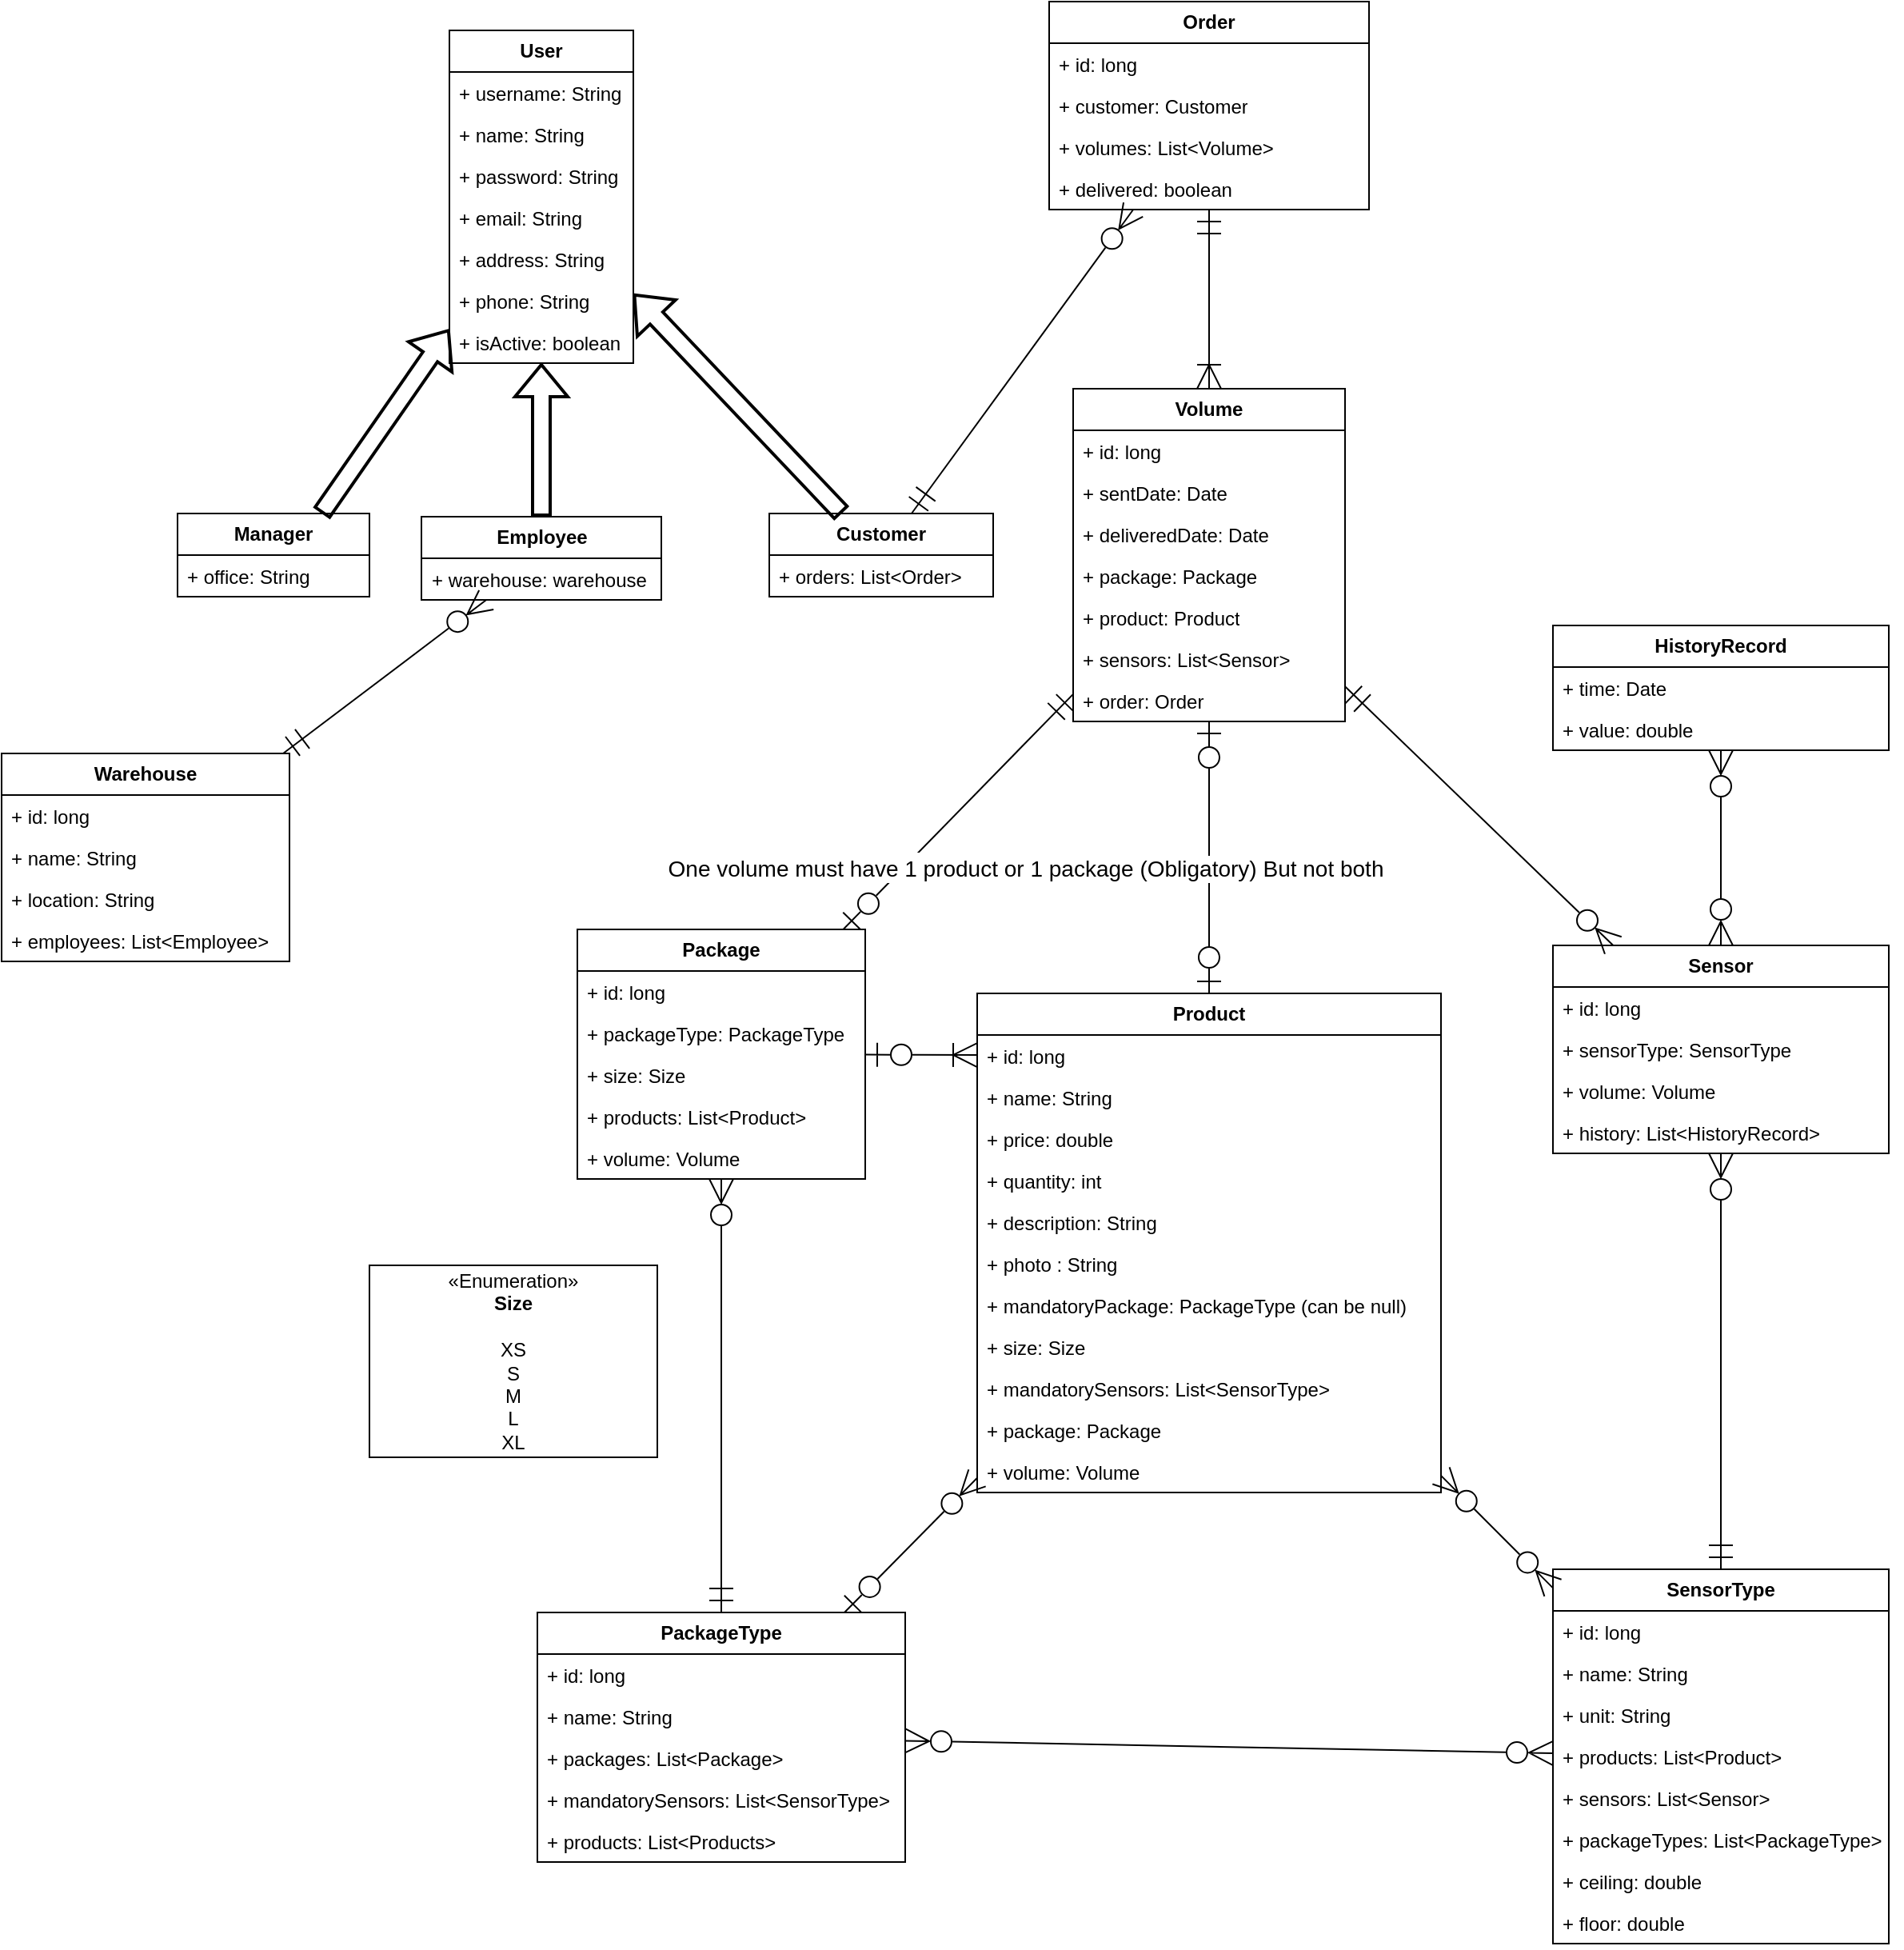 <mxfile version="24.8.4">
  <diagram name="Page-1" id="cMN_Df8OAqZpYgNWafIF">
    <mxGraphModel dx="4216" dy="747" grid="1" gridSize="10" guides="1" tooltips="1" connect="1" arrows="1" fold="1" page="1" pageScale="1" pageWidth="850" pageHeight="1100" math="0" shadow="0">
      <root>
        <mxCell id="0" />
        <mxCell id="1" parent="0" />
        <mxCell id="_f2899_Ufuou7Of5-Ve6-8" value="&lt;b&gt;Order&lt;/b&gt;" style="swimlane;fontStyle=0;childLayout=stackLayout;horizontal=1;startSize=26;fillColor=none;horizontalStack=0;resizeParent=1;resizeParentMax=0;resizeLast=0;collapsible=1;marginBottom=0;whiteSpace=wrap;html=1;" parent="1" vertex="1">
          <mxGeometry x="-1635" y="410" width="200" height="130" as="geometry" />
        </mxCell>
        <mxCell id="_f2899_Ufuou7Of5-Ve6-9" value="+ id: long" style="text;strokeColor=none;fillColor=none;align=left;verticalAlign=top;spacingLeft=4;spacingRight=4;overflow=hidden;rotatable=0;points=[[0,0.5],[1,0.5]];portConstraint=eastwest;whiteSpace=wrap;html=1;" parent="_f2899_Ufuou7Of5-Ve6-8" vertex="1">
          <mxGeometry y="26" width="200" height="26" as="geometry" />
        </mxCell>
        <mxCell id="_f2899_Ufuou7Of5-Ve6-10" value="+ customer: Customer" style="text;strokeColor=none;fillColor=none;align=left;verticalAlign=top;spacingLeft=4;spacingRight=4;overflow=hidden;rotatable=0;points=[[0,0.5],[1,0.5]];portConstraint=eastwest;whiteSpace=wrap;html=1;" parent="_f2899_Ufuou7Of5-Ve6-8" vertex="1">
          <mxGeometry y="52" width="200" height="26" as="geometry" />
        </mxCell>
        <mxCell id="_f2899_Ufuou7Of5-Ve6-11" value="+ volumes: List&amp;lt;Volume&amp;gt;" style="text;strokeColor=none;fillColor=none;align=left;verticalAlign=top;spacingLeft=4;spacingRight=4;overflow=hidden;rotatable=0;points=[[0,0.5],[1,0.5]];portConstraint=eastwest;whiteSpace=wrap;html=1;" parent="_f2899_Ufuou7Of5-Ve6-8" vertex="1">
          <mxGeometry y="78" width="200" height="26" as="geometry" />
        </mxCell>
        <mxCell id="xy5UAcS1E89pnCzV9Wrp-1" value="+ delivered: boolean&lt;div&gt;&lt;br&gt;&lt;/div&gt;" style="text;strokeColor=none;fillColor=none;align=left;verticalAlign=top;spacingLeft=4;spacingRight=4;overflow=hidden;rotatable=0;points=[[0,0.5],[1,0.5]];portConstraint=eastwest;whiteSpace=wrap;html=1;" vertex="1" parent="_f2899_Ufuou7Of5-Ve6-8">
          <mxGeometry y="104" width="200" height="26" as="geometry" />
        </mxCell>
        <mxCell id="_f2899_Ufuou7Of5-Ve6-14" value="&lt;b&gt;Customer&lt;/b&gt;" style="swimlane;fontStyle=0;childLayout=stackLayout;horizontal=1;startSize=26;fillColor=none;horizontalStack=0;resizeParent=1;resizeParentMax=0;resizeLast=0;collapsible=1;marginBottom=0;whiteSpace=wrap;html=1;" parent="1" vertex="1">
          <mxGeometry x="-1810" y="730" width="140" height="52" as="geometry" />
        </mxCell>
        <mxCell id="_f2899_Ufuou7Of5-Ve6-15" value="+ orders: List&amp;lt;Order&amp;gt;" style="text;strokeColor=none;fillColor=none;align=left;verticalAlign=top;spacingLeft=4;spacingRight=4;overflow=hidden;rotatable=0;points=[[0,0.5],[1,0.5]];portConstraint=eastwest;whiteSpace=wrap;html=1;" parent="_f2899_Ufuou7Of5-Ve6-14" vertex="1">
          <mxGeometry y="26" width="140" height="26" as="geometry" />
        </mxCell>
        <mxCell id="_f2899_Ufuou7Of5-Ve6-20" value="" style="endArrow=ERzeroToMany;html=1;rounded=0;fontSize=12;startSize=13;endSize=13;endFill=0;startArrow=ERmandOne;startFill=0;targetPerimeterSpacing=0;strokeWidth=1;jumpSize=7;jumpStyle=none;" parent="1" source="_f2899_Ufuou7Of5-Ve6-14" target="_f2899_Ufuou7Of5-Ve6-8" edge="1">
          <mxGeometry relative="1" as="geometry">
            <mxPoint x="-1760" y="776" as="sourcePoint" />
            <mxPoint x="-1600" y="776" as="targetPoint" />
          </mxGeometry>
        </mxCell>
        <mxCell id="_f2899_Ufuou7Of5-Ve6-21" value="&lt;b&gt;Volume&lt;/b&gt;" style="swimlane;fontStyle=0;childLayout=stackLayout;horizontal=1;startSize=26;fillColor=none;horizontalStack=0;resizeParent=1;resizeParentMax=0;resizeLast=0;collapsible=1;marginBottom=0;whiteSpace=wrap;html=1;" parent="1" vertex="1">
          <mxGeometry x="-1620" y="652" width="170" height="208" as="geometry" />
        </mxCell>
        <mxCell id="_f2899_Ufuou7Of5-Ve6-22" value="+ id: long" style="text;strokeColor=none;fillColor=none;align=left;verticalAlign=top;spacingLeft=4;spacingRight=4;overflow=hidden;rotatable=0;points=[[0,0.5],[1,0.5]];portConstraint=eastwest;whiteSpace=wrap;html=1;" parent="_f2899_Ufuou7Of5-Ve6-21" vertex="1">
          <mxGeometry y="26" width="170" height="26" as="geometry" />
        </mxCell>
        <mxCell id="K8J9Dw67rBefeWDIj-ES-1" value="+ sentDate: Date" style="text;strokeColor=none;fillColor=none;align=left;verticalAlign=top;spacingLeft=4;spacingRight=4;overflow=hidden;rotatable=0;points=[[0,0.5],[1,0.5]];portConstraint=eastwest;whiteSpace=wrap;html=1;" parent="_f2899_Ufuou7Of5-Ve6-21" vertex="1">
          <mxGeometry y="52" width="170" height="26" as="geometry" />
        </mxCell>
        <mxCell id="K8J9Dw67rBefeWDIj-ES-2" value="+ deliveredDate&lt;span style=&quot;background-color: initial;&quot;&gt;: Date&lt;/span&gt;" style="text;strokeColor=none;fillColor=none;align=left;verticalAlign=top;spacingLeft=4;spacingRight=4;overflow=hidden;rotatable=0;points=[[0,0.5],[1,0.5]];portConstraint=eastwest;whiteSpace=wrap;html=1;" parent="_f2899_Ufuou7Of5-Ve6-21" vertex="1">
          <mxGeometry y="78" width="170" height="26" as="geometry" />
        </mxCell>
        <mxCell id="_f2899_Ufuou7Of5-Ve6-23" value="+ package: Package" style="text;strokeColor=none;fillColor=none;align=left;verticalAlign=top;spacingLeft=4;spacingRight=4;overflow=hidden;rotatable=0;points=[[0,0.5],[1,0.5]];portConstraint=eastwest;whiteSpace=wrap;html=1;" parent="_f2899_Ufuou7Of5-Ve6-21" vertex="1">
          <mxGeometry y="104" width="170" height="26" as="geometry" />
        </mxCell>
        <mxCell id="_f2899_Ufuou7Of5-Ve6-24" value="+ product: Product" style="text;strokeColor=none;fillColor=none;align=left;verticalAlign=top;spacingLeft=4;spacingRight=4;overflow=hidden;rotatable=0;points=[[0,0.5],[1,0.5]];portConstraint=eastwest;whiteSpace=wrap;html=1;" parent="_f2899_Ufuou7Of5-Ve6-21" vertex="1">
          <mxGeometry y="130" width="170" height="26" as="geometry" />
        </mxCell>
        <mxCell id="_f2899_Ufuou7Of5-Ve6-25" value="+ sensors: List&amp;lt;Sensor&amp;gt;" style="text;strokeColor=none;fillColor=none;align=left;verticalAlign=top;spacingLeft=4;spacingRight=4;overflow=hidden;rotatable=0;points=[[0,0.5],[1,0.5]];portConstraint=eastwest;whiteSpace=wrap;html=1;" parent="_f2899_Ufuou7Of5-Ve6-21" vertex="1">
          <mxGeometry y="156" width="170" height="26" as="geometry" />
        </mxCell>
        <mxCell id="_f2899_Ufuou7Of5-Ve6-26" value="+ order: Order" style="text;strokeColor=none;fillColor=none;align=left;verticalAlign=top;spacingLeft=4;spacingRight=4;overflow=hidden;rotatable=0;points=[[0,0.5],[1,0.5]];portConstraint=eastwest;whiteSpace=wrap;html=1;" parent="_f2899_Ufuou7Of5-Ve6-21" vertex="1">
          <mxGeometry y="182" width="170" height="26" as="geometry" />
        </mxCell>
        <mxCell id="_f2899_Ufuou7Of5-Ve6-27" value="" style="endArrow=ERmandOne;html=1;rounded=0;fontSize=12;startSize=13;endSize=13;startArrow=ERoneToMany;startFill=0;endFill=0;" parent="1" source="_f2899_Ufuou7Of5-Ve6-21" target="_f2899_Ufuou7Of5-Ve6-8" edge="1">
          <mxGeometry relative="1" as="geometry">
            <mxPoint x="-1730" y="776" as="sourcePoint" />
            <mxPoint x="-1610" y="646" as="targetPoint" />
          </mxGeometry>
        </mxCell>
        <mxCell id="vDZfe7IzeGbe9_NpDukr-9" value="&lt;b&gt;Package&lt;/b&gt;" style="swimlane;fontStyle=0;childLayout=stackLayout;horizontal=1;startSize=26;fillColor=none;horizontalStack=0;resizeParent=1;resizeParentMax=0;resizeLast=0;collapsible=1;marginBottom=0;whiteSpace=wrap;html=1;" parent="1" vertex="1">
          <mxGeometry x="-1930" y="990" width="180" height="156" as="geometry" />
        </mxCell>
        <mxCell id="vDZfe7IzeGbe9_NpDukr-10" value="+ id: long" style="text;strokeColor=none;fillColor=none;align=left;verticalAlign=top;spacingLeft=4;spacingRight=4;overflow=hidden;rotatable=0;points=[[0,0.5],[1,0.5]];portConstraint=eastwest;whiteSpace=wrap;html=1;" parent="vDZfe7IzeGbe9_NpDukr-9" vertex="1">
          <mxGeometry y="26" width="180" height="26" as="geometry" />
        </mxCell>
        <mxCell id="vDZfe7IzeGbe9_NpDukr-11" value="+ packageType: PackageType" style="text;strokeColor=none;fillColor=none;align=left;verticalAlign=top;spacingLeft=4;spacingRight=4;overflow=hidden;rotatable=0;points=[[0,0.5],[1,0.5]];portConstraint=eastwest;whiteSpace=wrap;html=1;" parent="vDZfe7IzeGbe9_NpDukr-9" vertex="1">
          <mxGeometry y="52" width="180" height="26" as="geometry" />
        </mxCell>
        <mxCell id="vDZfe7IzeGbe9_NpDukr-12" value="+ size: Size" style="text;strokeColor=none;fillColor=none;align=left;verticalAlign=top;spacingLeft=4;spacingRight=4;overflow=hidden;rotatable=0;points=[[0,0.5],[1,0.5]];portConstraint=eastwest;whiteSpace=wrap;html=1;" parent="vDZfe7IzeGbe9_NpDukr-9" vertex="1">
          <mxGeometry y="78" width="180" height="26" as="geometry" />
        </mxCell>
        <mxCell id="vDZfe7IzeGbe9_NpDukr-13" value="+ products: List&amp;lt;Product&amp;gt;" style="text;strokeColor=none;fillColor=none;align=left;verticalAlign=top;spacingLeft=4;spacingRight=4;overflow=hidden;rotatable=0;points=[[0,0.5],[1,0.5]];portConstraint=eastwest;whiteSpace=wrap;html=1;" parent="vDZfe7IzeGbe9_NpDukr-9" vertex="1">
          <mxGeometry y="104" width="180" height="26" as="geometry" />
        </mxCell>
        <mxCell id="vDZfe7IzeGbe9_NpDukr-14" value="+ volume: Volume" style="text;strokeColor=none;fillColor=none;align=left;verticalAlign=top;spacingLeft=4;spacingRight=4;overflow=hidden;rotatable=0;points=[[0,0.5],[1,0.5]];portConstraint=eastwest;whiteSpace=wrap;html=1;" parent="vDZfe7IzeGbe9_NpDukr-9" vertex="1">
          <mxGeometry y="130" width="180" height="26" as="geometry" />
        </mxCell>
        <mxCell id="vDZfe7IzeGbe9_NpDukr-15" value="&lt;b&gt;Product&lt;/b&gt;" style="swimlane;fontStyle=0;childLayout=stackLayout;horizontal=1;startSize=26;fillColor=none;horizontalStack=0;resizeParent=1;resizeParentMax=0;resizeLast=0;collapsible=1;marginBottom=0;whiteSpace=wrap;html=1;" parent="1" vertex="1">
          <mxGeometry x="-1680" y="1030" width="290" height="312" as="geometry">
            <mxRectangle x="-1680" y="990" width="90" height="30" as="alternateBounds" />
          </mxGeometry>
        </mxCell>
        <mxCell id="vDZfe7IzeGbe9_NpDukr-16" value="+ id: long" style="text;strokeColor=none;fillColor=none;align=left;verticalAlign=top;spacingLeft=4;spacingRight=4;overflow=hidden;rotatable=0;points=[[0,0.5],[1,0.5]];portConstraint=eastwest;whiteSpace=wrap;html=1;" parent="vDZfe7IzeGbe9_NpDukr-15" vertex="1">
          <mxGeometry y="26" width="290" height="26" as="geometry" />
        </mxCell>
        <mxCell id="vDZfe7IzeGbe9_NpDukr-17" value="+ name: String" style="text;strokeColor=none;fillColor=none;align=left;verticalAlign=top;spacingLeft=4;spacingRight=4;overflow=hidden;rotatable=0;points=[[0,0.5],[1,0.5]];portConstraint=eastwest;whiteSpace=wrap;html=1;" parent="vDZfe7IzeGbe9_NpDukr-15" vertex="1">
          <mxGeometry y="52" width="290" height="26" as="geometry" />
        </mxCell>
        <mxCell id="E2h4__j6ogRcdnFm5RxV-5" value="+ price: double" style="text;strokeColor=none;fillColor=none;align=left;verticalAlign=top;spacingLeft=4;spacingRight=4;overflow=hidden;rotatable=0;points=[[0,0.5],[1,0.5]];portConstraint=eastwest;whiteSpace=wrap;html=1;" parent="vDZfe7IzeGbe9_NpDukr-15" vertex="1">
          <mxGeometry y="78" width="290" height="26" as="geometry" />
        </mxCell>
        <mxCell id="vDZfe7IzeGbe9_NpDukr-18" value="+ quantity: int" style="text;strokeColor=none;fillColor=none;align=left;verticalAlign=top;spacingLeft=4;spacingRight=4;overflow=hidden;rotatable=0;points=[[0,0.5],[1,0.5]];portConstraint=eastwest;whiteSpace=wrap;html=1;" parent="vDZfe7IzeGbe9_NpDukr-15" vertex="1">
          <mxGeometry y="104" width="290" height="26" as="geometry" />
        </mxCell>
        <mxCell id="vDZfe7IzeGbe9_NpDukr-19" value="+ description: String" style="text;strokeColor=none;fillColor=none;align=left;verticalAlign=top;spacingLeft=4;spacingRight=4;overflow=hidden;rotatable=0;points=[[0,0.5],[1,0.5]];portConstraint=eastwest;whiteSpace=wrap;html=1;" parent="vDZfe7IzeGbe9_NpDukr-15" vertex="1">
          <mxGeometry y="130" width="290" height="26" as="geometry" />
        </mxCell>
        <mxCell id="vDZfe7IzeGbe9_NpDukr-20" value="+ photo : String" style="text;strokeColor=none;fillColor=none;align=left;verticalAlign=top;spacingLeft=4;spacingRight=4;overflow=hidden;rotatable=0;points=[[0,0.5],[1,0.5]];portConstraint=eastwest;whiteSpace=wrap;html=1;" parent="vDZfe7IzeGbe9_NpDukr-15" vertex="1">
          <mxGeometry y="156" width="290" height="26" as="geometry" />
        </mxCell>
        <mxCell id="_Q6XGL1x2K6SCyfAGfjQ-2" value="+ mandatoryPackage: PackageType (can be null)" style="text;strokeColor=none;fillColor=none;align=left;verticalAlign=top;spacingLeft=4;spacingRight=4;overflow=hidden;rotatable=0;points=[[0,0.5],[1,0.5]];portConstraint=eastwest;whiteSpace=wrap;html=1;" parent="vDZfe7IzeGbe9_NpDukr-15" vertex="1">
          <mxGeometry y="182" width="290" height="26" as="geometry" />
        </mxCell>
        <mxCell id="vDZfe7IzeGbe9_NpDukr-61" value="+ size: Size" style="text;strokeColor=none;fillColor=none;align=left;verticalAlign=top;spacingLeft=4;spacingRight=4;overflow=hidden;rotatable=0;points=[[0,0.5],[1,0.5]];portConstraint=eastwest;whiteSpace=wrap;html=1;" parent="vDZfe7IzeGbe9_NpDukr-15" vertex="1">
          <mxGeometry y="208" width="290" height="26" as="geometry" />
        </mxCell>
        <mxCell id="vDZfe7IzeGbe9_NpDukr-22" value="+ mandatorySensors: List&amp;lt;SensorType&amp;gt;" style="text;strokeColor=none;fillColor=none;align=left;verticalAlign=top;spacingLeft=4;spacingRight=4;overflow=hidden;rotatable=0;points=[[0,0.5],[1,0.5]];portConstraint=eastwest;whiteSpace=wrap;html=1;" parent="vDZfe7IzeGbe9_NpDukr-15" vertex="1">
          <mxGeometry y="234" width="290" height="26" as="geometry" />
        </mxCell>
        <mxCell id="vDZfe7IzeGbe9_NpDukr-23" value="+ package: Package" style="text;strokeColor=none;fillColor=none;align=left;verticalAlign=top;spacingLeft=4;spacingRight=4;overflow=hidden;rotatable=0;points=[[0,0.5],[1,0.5]];portConstraint=eastwest;whiteSpace=wrap;html=1;" parent="vDZfe7IzeGbe9_NpDukr-15" vertex="1">
          <mxGeometry y="260" width="290" height="26" as="geometry" />
        </mxCell>
        <mxCell id="vDZfe7IzeGbe9_NpDukr-24" value="+ volume: Volume" style="text;strokeColor=none;fillColor=none;align=left;verticalAlign=top;spacingLeft=4;spacingRight=4;overflow=hidden;rotatable=0;points=[[0,0.5],[1,0.5]];portConstraint=eastwest;whiteSpace=wrap;html=1;" parent="vDZfe7IzeGbe9_NpDukr-15" vertex="1">
          <mxGeometry y="286" width="290" height="26" as="geometry" />
        </mxCell>
        <mxCell id="vDZfe7IzeGbe9_NpDukr-25" value="&lt;b&gt;Sensor&lt;/b&gt;" style="swimlane;fontStyle=0;childLayout=stackLayout;horizontal=1;startSize=26;fillColor=none;horizontalStack=0;resizeParent=1;resizeParentMax=0;resizeLast=0;collapsible=1;marginBottom=0;whiteSpace=wrap;html=1;" parent="1" vertex="1">
          <mxGeometry x="-1320" y="1000" width="210" height="130" as="geometry" />
        </mxCell>
        <mxCell id="vDZfe7IzeGbe9_NpDukr-26" value="+ id: long" style="text;strokeColor=none;fillColor=none;align=left;verticalAlign=top;spacingLeft=4;spacingRight=4;overflow=hidden;rotatable=0;points=[[0,0.5],[1,0.5]];portConstraint=eastwest;whiteSpace=wrap;html=1;" parent="vDZfe7IzeGbe9_NpDukr-25" vertex="1">
          <mxGeometry y="26" width="210" height="26" as="geometry" />
        </mxCell>
        <mxCell id="vDZfe7IzeGbe9_NpDukr-27" value="+ sensorType: SensorType" style="text;strokeColor=none;fillColor=none;align=left;verticalAlign=top;spacingLeft=4;spacingRight=4;overflow=hidden;rotatable=0;points=[[0,0.5],[1,0.5]];portConstraint=eastwest;whiteSpace=wrap;html=1;" parent="vDZfe7IzeGbe9_NpDukr-25" vertex="1">
          <mxGeometry y="52" width="210" height="26" as="geometry" />
        </mxCell>
        <mxCell id="vDZfe7IzeGbe9_NpDukr-28" value="+ volume: Volume" style="text;strokeColor=none;fillColor=none;align=left;verticalAlign=top;spacingLeft=4;spacingRight=4;overflow=hidden;rotatable=0;points=[[0,0.5],[1,0.5]];portConstraint=eastwest;whiteSpace=wrap;html=1;" parent="vDZfe7IzeGbe9_NpDukr-25" vertex="1">
          <mxGeometry y="78" width="210" height="26" as="geometry" />
        </mxCell>
        <mxCell id="LXzmhEmYesHwJu5CRcuR-1" value="+ history: List&amp;lt;HistoryRecord&amp;gt;" style="text;strokeColor=none;fillColor=none;align=left;verticalAlign=top;spacingLeft=4;spacingRight=4;overflow=hidden;rotatable=0;points=[[0,0.5],[1,0.5]];portConstraint=eastwest;whiteSpace=wrap;html=1;" parent="vDZfe7IzeGbe9_NpDukr-25" vertex="1">
          <mxGeometry y="104" width="210" height="26" as="geometry" />
        </mxCell>
        <mxCell id="UekZVxKTPZU8Njk1ZDB9-11" style="edgeStyle=orthogonalEdgeStyle;rounded=0;orthogonalLoop=1;jettySize=auto;html=1;exitX=1;exitY=0.5;exitDx=0;exitDy=0;" parent="vDZfe7IzeGbe9_NpDukr-25" source="vDZfe7IzeGbe9_NpDukr-28" target="vDZfe7IzeGbe9_NpDukr-28" edge="1">
          <mxGeometry relative="1" as="geometry" />
        </mxCell>
        <mxCell id="vDZfe7IzeGbe9_NpDukr-37" value="&lt;b&gt;SensorType&lt;/b&gt;" style="swimlane;fontStyle=0;childLayout=stackLayout;horizontal=1;startSize=26;fillColor=none;horizontalStack=0;resizeParent=1;resizeParentMax=0;resizeLast=0;collapsible=1;marginBottom=0;whiteSpace=wrap;html=1;" parent="1" vertex="1">
          <mxGeometry x="-1320" y="1390" width="210" height="234" as="geometry" />
        </mxCell>
        <mxCell id="vDZfe7IzeGbe9_NpDukr-38" value="+ id: long" style="text;strokeColor=none;fillColor=none;align=left;verticalAlign=top;spacingLeft=4;spacingRight=4;overflow=hidden;rotatable=0;points=[[0,0.5],[1,0.5]];portConstraint=eastwest;whiteSpace=wrap;html=1;" parent="vDZfe7IzeGbe9_NpDukr-37" vertex="1">
          <mxGeometry y="26" width="210" height="26" as="geometry" />
        </mxCell>
        <mxCell id="vDZfe7IzeGbe9_NpDukr-39" value="+ name: String" style="text;strokeColor=none;fillColor=none;align=left;verticalAlign=top;spacingLeft=4;spacingRight=4;overflow=hidden;rotatable=0;points=[[0,0.5],[1,0.5]];portConstraint=eastwest;whiteSpace=wrap;html=1;" parent="vDZfe7IzeGbe9_NpDukr-37" vertex="1">
          <mxGeometry y="52" width="210" height="26" as="geometry" />
        </mxCell>
        <mxCell id="vDZfe7IzeGbe9_NpDukr-40" value="+ unit: String" style="text;strokeColor=none;fillColor=none;align=left;verticalAlign=top;spacingLeft=4;spacingRight=4;overflow=hidden;rotatable=0;points=[[0,0.5],[1,0.5]];portConstraint=eastwest;whiteSpace=wrap;html=1;" parent="vDZfe7IzeGbe9_NpDukr-37" vertex="1">
          <mxGeometry y="78" width="210" height="26" as="geometry" />
        </mxCell>
        <mxCell id="vDZfe7IzeGbe9_NpDukr-41" value="+ products: List&amp;lt;Product&amp;gt;" style="text;strokeColor=none;fillColor=none;align=left;verticalAlign=top;spacingLeft=4;spacingRight=4;overflow=hidden;rotatable=0;points=[[0,0.5],[1,0.5]];portConstraint=eastwest;whiteSpace=wrap;html=1;" parent="vDZfe7IzeGbe9_NpDukr-37" vertex="1">
          <mxGeometry y="104" width="210" height="26" as="geometry" />
        </mxCell>
        <mxCell id="vDZfe7IzeGbe9_NpDukr-42" value="+ sensors: List&amp;lt;Sensor&amp;gt;" style="text;strokeColor=none;fillColor=none;align=left;verticalAlign=top;spacingLeft=4;spacingRight=4;overflow=hidden;rotatable=0;points=[[0,0.5],[1,0.5]];portConstraint=eastwest;whiteSpace=wrap;html=1;" parent="vDZfe7IzeGbe9_NpDukr-37" vertex="1">
          <mxGeometry y="130" width="210" height="26" as="geometry" />
        </mxCell>
        <mxCell id="vDZfe7IzeGbe9_NpDukr-43" value="+ packageTypes: List&amp;lt;PackageType&amp;gt;" style="text;strokeColor=none;fillColor=none;align=left;verticalAlign=top;spacingLeft=4;spacingRight=4;overflow=hidden;rotatable=0;points=[[0,0.5],[1,0.5]];portConstraint=eastwest;whiteSpace=wrap;html=1;" parent="vDZfe7IzeGbe9_NpDukr-37" vertex="1">
          <mxGeometry y="156" width="210" height="26" as="geometry" />
        </mxCell>
        <mxCell id="K8J9Dw67rBefeWDIj-ES-9" value="+ ceiling: double" style="text;strokeColor=none;fillColor=none;align=left;verticalAlign=top;spacingLeft=4;spacingRight=4;overflow=hidden;rotatable=0;points=[[0,0.5],[1,0.5]];portConstraint=eastwest;whiteSpace=wrap;html=1;" parent="vDZfe7IzeGbe9_NpDukr-37" vertex="1">
          <mxGeometry y="182" width="210" height="26" as="geometry" />
        </mxCell>
        <mxCell id="K8J9Dw67rBefeWDIj-ES-8" value="+ floor: double" style="text;strokeColor=none;fillColor=none;align=left;verticalAlign=top;spacingLeft=4;spacingRight=4;overflow=hidden;rotatable=0;points=[[0,0.5],[1,0.5]];portConstraint=eastwest;whiteSpace=wrap;html=1;" parent="vDZfe7IzeGbe9_NpDukr-37" vertex="1">
          <mxGeometry y="208" width="210" height="26" as="geometry" />
        </mxCell>
        <mxCell id="vDZfe7IzeGbe9_NpDukr-50" value="&lt;b&gt;PackageType&lt;/b&gt;" style="swimlane;fontStyle=0;childLayout=stackLayout;horizontal=1;startSize=26;fillColor=none;horizontalStack=0;resizeParent=1;resizeParentMax=0;resizeLast=0;collapsible=1;marginBottom=0;whiteSpace=wrap;html=1;" parent="1" vertex="1">
          <mxGeometry x="-1955" y="1417" width="230" height="156" as="geometry" />
        </mxCell>
        <mxCell id="vDZfe7IzeGbe9_NpDukr-51" value="+ id: long" style="text;strokeColor=none;fillColor=none;align=left;verticalAlign=top;spacingLeft=4;spacingRight=4;overflow=hidden;rotatable=0;points=[[0,0.5],[1,0.5]];portConstraint=eastwest;whiteSpace=wrap;html=1;" parent="vDZfe7IzeGbe9_NpDukr-50" vertex="1">
          <mxGeometry y="26" width="230" height="26" as="geometry" />
        </mxCell>
        <mxCell id="vDZfe7IzeGbe9_NpDukr-52" value="+ name: String" style="text;strokeColor=none;fillColor=none;align=left;verticalAlign=top;spacingLeft=4;spacingRight=4;overflow=hidden;rotatable=0;points=[[0,0.5],[1,0.5]];portConstraint=eastwest;whiteSpace=wrap;html=1;" parent="vDZfe7IzeGbe9_NpDukr-50" vertex="1">
          <mxGeometry y="52" width="230" height="26" as="geometry" />
        </mxCell>
        <mxCell id="vDZfe7IzeGbe9_NpDukr-54" value="+ packages: List&amp;lt;Package&amp;gt;" style="text;strokeColor=none;fillColor=none;align=left;verticalAlign=top;spacingLeft=4;spacingRight=4;overflow=hidden;rotatable=0;points=[[0,0.5],[1,0.5]];portConstraint=eastwest;whiteSpace=wrap;html=1;" parent="vDZfe7IzeGbe9_NpDukr-50" vertex="1">
          <mxGeometry y="78" width="230" height="26" as="geometry" />
        </mxCell>
        <mxCell id="pqre4A-kYwZO-19_Y6kV-6" value="+ mandatorySensors: List&amp;lt;SensorType&amp;gt;" style="text;strokeColor=none;fillColor=none;align=left;verticalAlign=top;spacingLeft=4;spacingRight=4;overflow=hidden;rotatable=0;points=[[0,0.5],[1,0.5]];portConstraint=eastwest;whiteSpace=wrap;html=1;" parent="vDZfe7IzeGbe9_NpDukr-50" vertex="1">
          <mxGeometry y="104" width="230" height="26" as="geometry" />
        </mxCell>
        <mxCell id="K8J9Dw67rBefeWDIj-ES-5" value="+ products: List&amp;lt;Products&amp;gt;" style="text;strokeColor=none;fillColor=none;align=left;verticalAlign=top;spacingLeft=4;spacingRight=4;overflow=hidden;rotatable=0;points=[[0,0.5],[1,0.5]];portConstraint=eastwest;whiteSpace=wrap;html=1;" parent="vDZfe7IzeGbe9_NpDukr-50" vertex="1">
          <mxGeometry y="130" width="230" height="26" as="geometry" />
        </mxCell>
        <mxCell id="vDZfe7IzeGbe9_NpDukr-63" value="&lt;b&gt;Employee&lt;/b&gt;" style="swimlane;fontStyle=0;childLayout=stackLayout;horizontal=1;startSize=26;fillColor=none;horizontalStack=0;resizeParent=1;resizeParentMax=0;resizeLast=0;collapsible=1;marginBottom=0;whiteSpace=wrap;html=1;" parent="1" vertex="1">
          <mxGeometry x="-2027.5" y="732" width="150" height="52" as="geometry" />
        </mxCell>
        <mxCell id="vDZfe7IzeGbe9_NpDukr-65" value="+ warehouse: warehouse" style="text;strokeColor=none;fillColor=none;align=left;verticalAlign=top;spacingLeft=4;spacingRight=4;overflow=hidden;rotatable=0;points=[[0,0.5],[1,0.5]];portConstraint=eastwest;whiteSpace=wrap;html=1;" parent="vDZfe7IzeGbe9_NpDukr-63" vertex="1">
          <mxGeometry y="26" width="150" height="26" as="geometry" />
        </mxCell>
        <mxCell id="vDZfe7IzeGbe9_NpDukr-66" value="&lt;b&gt;Warehouse&lt;/b&gt;" style="swimlane;fontStyle=0;childLayout=stackLayout;horizontal=1;startSize=26;fillColor=none;horizontalStack=0;resizeParent=1;resizeParentMax=0;resizeLast=0;collapsible=1;marginBottom=0;whiteSpace=wrap;html=1;" parent="1" vertex="1">
          <mxGeometry x="-2290" y="880" width="180" height="130" as="geometry" />
        </mxCell>
        <mxCell id="vDZfe7IzeGbe9_NpDukr-67" value="+ id: long" style="text;strokeColor=none;fillColor=none;align=left;verticalAlign=top;spacingLeft=4;spacingRight=4;overflow=hidden;rotatable=0;points=[[0,0.5],[1,0.5]];portConstraint=eastwest;whiteSpace=wrap;html=1;" parent="vDZfe7IzeGbe9_NpDukr-66" vertex="1">
          <mxGeometry y="26" width="180" height="26" as="geometry" />
        </mxCell>
        <mxCell id="vDZfe7IzeGbe9_NpDukr-68" value="+ name: String&lt;div&gt;&lt;br&gt;&lt;/div&gt;" style="text;strokeColor=none;fillColor=none;align=left;verticalAlign=top;spacingLeft=4;spacingRight=4;overflow=hidden;rotatable=0;points=[[0,0.5],[1,0.5]];portConstraint=eastwest;whiteSpace=wrap;html=1;" parent="vDZfe7IzeGbe9_NpDukr-66" vertex="1">
          <mxGeometry y="52" width="180" height="26" as="geometry" />
        </mxCell>
        <mxCell id="vDZfe7IzeGbe9_NpDukr-69" value="+ location: String&lt;div&gt;&lt;br&gt;&lt;/div&gt;" style="text;strokeColor=none;fillColor=none;align=left;verticalAlign=top;spacingLeft=4;spacingRight=4;overflow=hidden;rotatable=0;points=[[0,0.5],[1,0.5]];portConstraint=eastwest;whiteSpace=wrap;html=1;" parent="vDZfe7IzeGbe9_NpDukr-66" vertex="1">
          <mxGeometry y="78" width="180" height="26" as="geometry" />
        </mxCell>
        <mxCell id="vDZfe7IzeGbe9_NpDukr-70" value="+ employees: List&amp;lt;Employee&amp;gt;&lt;div&gt;&lt;br&gt;&lt;/div&gt;" style="text;strokeColor=none;fillColor=none;align=left;verticalAlign=top;spacingLeft=4;spacingRight=4;overflow=hidden;rotatable=0;points=[[0,0.5],[1,0.5]];portConstraint=eastwest;whiteSpace=wrap;html=1;" parent="vDZfe7IzeGbe9_NpDukr-66" vertex="1">
          <mxGeometry y="104" width="180" height="26" as="geometry" />
        </mxCell>
        <mxCell id="vDZfe7IzeGbe9_NpDukr-71" value="&lt;b&gt;User&lt;/b&gt;" style="swimlane;fontStyle=0;childLayout=stackLayout;horizontal=1;startSize=26;fillColor=none;horizontalStack=0;resizeParent=1;resizeParentMax=0;resizeLast=0;collapsible=1;marginBottom=0;whiteSpace=wrap;html=1;" parent="1" vertex="1">
          <mxGeometry x="-2010" y="428" width="115" height="208" as="geometry" />
        </mxCell>
        <mxCell id="vDZfe7IzeGbe9_NpDukr-72" value="+ username: String" style="text;strokeColor=none;fillColor=none;align=left;verticalAlign=top;spacingLeft=4;spacingRight=4;overflow=hidden;rotatable=0;points=[[0,0.5],[1,0.5]];portConstraint=eastwest;whiteSpace=wrap;html=1;" parent="vDZfe7IzeGbe9_NpDukr-71" vertex="1">
          <mxGeometry y="26" width="115" height="26" as="geometry" />
        </mxCell>
        <mxCell id="vDZfe7IzeGbe9_NpDukr-73" value="+ name: String" style="text;strokeColor=none;fillColor=none;align=left;verticalAlign=top;spacingLeft=4;spacingRight=4;overflow=hidden;rotatable=0;points=[[0,0.5],[1,0.5]];portConstraint=eastwest;whiteSpace=wrap;html=1;" parent="vDZfe7IzeGbe9_NpDukr-71" vertex="1">
          <mxGeometry y="52" width="115" height="26" as="geometry" />
        </mxCell>
        <mxCell id="vDZfe7IzeGbe9_NpDukr-74" value="+ password: String" style="text;strokeColor=none;fillColor=none;align=left;verticalAlign=top;spacingLeft=4;spacingRight=4;overflow=hidden;rotatable=0;points=[[0,0.5],[1,0.5]];portConstraint=eastwest;whiteSpace=wrap;html=1;" parent="vDZfe7IzeGbe9_NpDukr-71" vertex="1">
          <mxGeometry y="78" width="115" height="26" as="geometry" />
        </mxCell>
        <mxCell id="vDZfe7IzeGbe9_NpDukr-75" value="+ email: String" style="text;strokeColor=none;fillColor=none;align=left;verticalAlign=top;spacingLeft=4;spacingRight=4;overflow=hidden;rotatable=0;points=[[0,0.5],[1,0.5]];portConstraint=eastwest;whiteSpace=wrap;html=1;" parent="vDZfe7IzeGbe9_NpDukr-71" vertex="1">
          <mxGeometry y="104" width="115" height="26" as="geometry" />
        </mxCell>
        <mxCell id="E2h4__j6ogRcdnFm5RxV-3" value="+ address: String" style="text;strokeColor=none;fillColor=none;align=left;verticalAlign=top;spacingLeft=4;spacingRight=4;overflow=hidden;rotatable=0;points=[[0,0.5],[1,0.5]];portConstraint=eastwest;whiteSpace=wrap;html=1;" parent="vDZfe7IzeGbe9_NpDukr-71" vertex="1">
          <mxGeometry y="130" width="115" height="26" as="geometry" />
        </mxCell>
        <mxCell id="E2h4__j6ogRcdnFm5RxV-4" value="+ phone: String" style="text;strokeColor=none;fillColor=none;align=left;verticalAlign=top;spacingLeft=4;spacingRight=4;overflow=hidden;rotatable=0;points=[[0,0.5],[1,0.5]];portConstraint=eastwest;whiteSpace=wrap;html=1;" parent="vDZfe7IzeGbe9_NpDukr-71" vertex="1">
          <mxGeometry y="156" width="115" height="26" as="geometry" />
        </mxCell>
        <mxCell id="_Q6XGL1x2K6SCyfAGfjQ-10" value="+ isActive: boolean" style="text;strokeColor=none;fillColor=none;align=left;verticalAlign=top;spacingLeft=4;spacingRight=4;overflow=hidden;rotatable=0;points=[[0,0.5],[1,0.5]];portConstraint=eastwest;whiteSpace=wrap;html=1;" parent="vDZfe7IzeGbe9_NpDukr-71" vertex="1">
          <mxGeometry y="182" width="115" height="26" as="geometry" />
        </mxCell>
        <mxCell id="vDZfe7IzeGbe9_NpDukr-76" value="&lt;b&gt;Manager&lt;/b&gt;" style="swimlane;fontStyle=0;childLayout=stackLayout;horizontal=1;startSize=26;fillColor=none;horizontalStack=0;resizeParent=1;resizeParentMax=0;resizeLast=0;collapsible=1;marginBottom=0;whiteSpace=wrap;html=1;" parent="1" vertex="1">
          <mxGeometry x="-2180" y="730" width="120" height="52" as="geometry" />
        </mxCell>
        <mxCell id="vDZfe7IzeGbe9_NpDukr-77" value="+ office: String" style="text;strokeColor=none;fillColor=none;align=left;verticalAlign=top;spacingLeft=4;spacingRight=4;overflow=hidden;rotatable=0;points=[[0,0.5],[1,0.5]];portConstraint=eastwest;whiteSpace=wrap;html=1;" parent="vDZfe7IzeGbe9_NpDukr-76" vertex="1">
          <mxGeometry y="26" width="120" height="26" as="geometry" />
        </mxCell>
        <mxCell id="vDZfe7IzeGbe9_NpDukr-78" style="edgeStyle=orthogonalEdgeStyle;rounded=0;orthogonalLoop=1;jettySize=auto;html=1;exitX=1;exitY=0.5;exitDx=0;exitDy=0;" parent="vDZfe7IzeGbe9_NpDukr-76" source="vDZfe7IzeGbe9_NpDukr-77" target="vDZfe7IzeGbe9_NpDukr-77" edge="1">
          <mxGeometry relative="1" as="geometry" />
        </mxCell>
        <mxCell id="vDZfe7IzeGbe9_NpDukr-79" value="" style="endArrow=classic;html=1;rounded=0;exitX=0.75;exitY=0;exitDx=0;exitDy=0;shape=flexArrow;strokeWidth=2;" parent="1" source="vDZfe7IzeGbe9_NpDukr-76" target="vDZfe7IzeGbe9_NpDukr-71" edge="1">
          <mxGeometry width="50" height="50" relative="1" as="geometry">
            <mxPoint x="-2120" y="706" as="sourcePoint" />
            <mxPoint x="-2070" y="656" as="targetPoint" />
          </mxGeometry>
        </mxCell>
        <mxCell id="vDZfe7IzeGbe9_NpDukr-80" value="" style="endArrow=classic;html=1;rounded=0;strokeWidth=2;shape=flexArrow;" parent="1" source="vDZfe7IzeGbe9_NpDukr-63" target="vDZfe7IzeGbe9_NpDukr-71" edge="1">
          <mxGeometry width="50" height="50" relative="1" as="geometry">
            <mxPoint x="-2095" y="740" as="sourcePoint" />
            <mxPoint x="-2000" y="641" as="targetPoint" />
          </mxGeometry>
        </mxCell>
        <mxCell id="vDZfe7IzeGbe9_NpDukr-81" value="" style="endArrow=classic;html=1;rounded=0;strokeWidth=2;shape=flexArrow;" parent="1" source="_f2899_Ufuou7Of5-Ve6-14" target="vDZfe7IzeGbe9_NpDukr-71" edge="1">
          <mxGeometry width="50" height="50" relative="1" as="geometry">
            <mxPoint x="-1972" y="740" as="sourcePoint" />
            <mxPoint x="-1955" y="646" as="targetPoint" />
          </mxGeometry>
        </mxCell>
        <mxCell id="vDZfe7IzeGbe9_NpDukr-82" value="" style="endArrow=ERzeroToMany;html=1;rounded=0;fontSize=12;startSize=13;endSize=13;startArrow=ERmandOne;startFill=0;endFill=0;" parent="1" source="vDZfe7IzeGbe9_NpDukr-66" target="vDZfe7IzeGbe9_NpDukr-63" edge="1">
          <mxGeometry relative="1" as="geometry">
            <mxPoint x="-1730" y="740" as="sourcePoint" />
            <mxPoint x="-1610" y="646" as="targetPoint" />
          </mxGeometry>
        </mxCell>
        <mxCell id="vDZfe7IzeGbe9_NpDukr-83" value="" style="endArrow=ERzeroToOne;html=1;rounded=0;fontSize=12;startSize=13;endSize=13;startArrow=ERoneToMany;startFill=0;endFill=0;" parent="1" source="vDZfe7IzeGbe9_NpDukr-16" target="vDZfe7IzeGbe9_NpDukr-9" edge="1">
          <mxGeometry relative="1" as="geometry">
            <mxPoint x="-1730" y="740" as="sourcePoint" />
            <mxPoint x="-1610" y="646" as="targetPoint" />
          </mxGeometry>
        </mxCell>
        <mxCell id="vDZfe7IzeGbe9_NpDukr-84" value="" style="endArrow=ERzeroToOne;html=1;rounded=0;fontSize=12;startSize=13;endSize=13;startArrow=ERmandOne;startFill=0;endFill=0;" parent="1" source="_f2899_Ufuou7Of5-Ve6-21" target="vDZfe7IzeGbe9_NpDukr-9" edge="1">
          <mxGeometry relative="1" as="geometry">
            <mxPoint x="-1720" y="1006" as="sourcePoint" />
            <mxPoint x="-1790" y="1006" as="targetPoint" />
          </mxGeometry>
        </mxCell>
        <mxCell id="_Q6XGL1x2K6SCyfAGfjQ-4" value="&lt;font color=&quot;#ffffff&quot;&gt;One volume must have 1 product or 1 package (Obligatory)&lt;/font&gt;" style="edgeLabel;html=1;align=center;verticalAlign=middle;resizable=0;points=[];fontSize=14;" parent="vDZfe7IzeGbe9_NpDukr-84" vertex="1" connectable="0">
          <mxGeometry x="-0.027" y="-2" relative="1" as="geometry">
            <mxPoint x="4" y="37" as="offset" />
          </mxGeometry>
        </mxCell>
        <mxCell id="vDZfe7IzeGbe9_NpDukr-85" value="" style="endArrow=ERzeroToOne;html=1;rounded=0;fontSize=12;startSize=13;endSize=13;startArrow=ERzeroToOne;startFill=0;endFill=0;" parent="1" source="_f2899_Ufuou7Of5-Ve6-21" target="vDZfe7IzeGbe9_NpDukr-15" edge="1">
          <mxGeometry relative="1" as="geometry">
            <mxPoint x="-1710" y="1016" as="sourcePoint" />
            <mxPoint x="-1780" y="1016" as="targetPoint" />
          </mxGeometry>
        </mxCell>
        <mxCell id="_Q6XGL1x2K6SCyfAGfjQ-6" value="&lt;span style=&quot;font-size: 14px;&quot;&gt;One volume must have 1 product or 1 package (Obligatory) But not both&lt;br&gt;&lt;/span&gt;" style="edgeLabel;html=1;align=center;verticalAlign=middle;resizable=0;points=[];" parent="vDZfe7IzeGbe9_NpDukr-85" vertex="1" connectable="0">
          <mxGeometry x="0.065" y="7" relative="1" as="geometry">
            <mxPoint x="-122" y="1" as="offset" />
          </mxGeometry>
        </mxCell>
        <mxCell id="vDZfe7IzeGbe9_NpDukr-86" value="" style="endArrow=ERzeroToMany;html=1;rounded=0;fontSize=12;startSize=13;endSize=13;startArrow=ERmandOne;startFill=0;endFill=0;" parent="1" source="_f2899_Ufuou7Of5-Ve6-21" target="vDZfe7IzeGbe9_NpDukr-25" edge="1">
          <mxGeometry relative="1" as="geometry">
            <mxPoint x="-1525" y="896" as="sourcePoint" />
            <mxPoint x="-1525" y="992" as="targetPoint" />
          </mxGeometry>
        </mxCell>
        <mxCell id="vDZfe7IzeGbe9_NpDukr-87" value="" style="endArrow=ERzeroToMany;html=1;rounded=0;fontSize=12;startSize=13;endSize=13;endFill=0;startArrow=ERzeroToMany;startFill=0;" parent="1" source="vDZfe7IzeGbe9_NpDukr-15" target="vDZfe7IzeGbe9_NpDukr-37" edge="1">
          <mxGeometry relative="1" as="geometry">
            <mxPoint x="-1720" y="1006" as="sourcePoint" />
            <mxPoint x="-1810" y="1006" as="targetPoint" />
          </mxGeometry>
        </mxCell>
        <mxCell id="vDZfe7IzeGbe9_NpDukr-89" value="" style="endArrow=ERmandOne;html=1;rounded=0;fontSize=12;startSize=13;endSize=13;startArrow=ERzeroToMany;startFill=0;endFill=0;" parent="1" source="vDZfe7IzeGbe9_NpDukr-25" target="vDZfe7IzeGbe9_NpDukr-37" edge="1">
          <mxGeometry relative="1" as="geometry">
            <mxPoint x="-1600" y="1278" as="sourcePoint" />
            <mxPoint x="-1382" y="1356" as="targetPoint" />
          </mxGeometry>
        </mxCell>
        <mxCell id="vDZfe7IzeGbe9_NpDukr-91" value="" style="endArrow=ERmandOne;html=1;rounded=0;fontSize=12;startSize=13;endSize=13;startArrow=ERzeroToMany;startFill=0;endFill=0;" parent="1" source="vDZfe7IzeGbe9_NpDukr-9" target="vDZfe7IzeGbe9_NpDukr-50" edge="1">
          <mxGeometry relative="1" as="geometry">
            <mxPoint x="-1720" y="1186" as="sourcePoint" />
            <mxPoint x="-1940" y="1296" as="targetPoint" />
          </mxGeometry>
        </mxCell>
        <mxCell id="pqre4A-kYwZO-19_Y6kV-5" value="" style="endArrow=ERzeroToMany;html=1;rounded=0;fontSize=12;startSize=13;endSize=13;startArrow=ERzeroToMany;startFill=0;endFill=0;" parent="1" source="vDZfe7IzeGbe9_NpDukr-50" target="vDZfe7IzeGbe9_NpDukr-37" edge="1">
          <mxGeometry relative="1" as="geometry">
            <mxPoint x="-1175" y="1101" as="sourcePoint" />
            <mxPoint x="-1080" y="1101" as="targetPoint" />
          </mxGeometry>
        </mxCell>
        <mxCell id="UekZVxKTPZU8Njk1ZDB9-1" value="«Enumeration»&lt;br&gt;&lt;div&gt;&lt;b&gt;Size&lt;/b&gt;&lt;/div&gt;&lt;div&gt;&lt;br&gt;&lt;/div&gt;&lt;div&gt;XS&lt;/div&gt;&lt;div&gt;S&lt;/div&gt;&lt;div&gt;M&lt;/div&gt;&lt;div&gt;L&lt;/div&gt;&lt;div&gt;XL&lt;/div&gt;" style="html=1;dropTarget=0;whiteSpace=wrap;" parent="1" vertex="1">
          <mxGeometry x="-2060" y="1200" width="180" height="120" as="geometry" />
        </mxCell>
        <mxCell id="UekZVxKTPZU8Njk1ZDB9-2" value="&lt;b&gt;HistoryRecord&lt;/b&gt;" style="swimlane;fontStyle=0;childLayout=stackLayout;horizontal=1;startSize=26;fillColor=none;horizontalStack=0;resizeParent=1;resizeParentMax=0;resizeLast=0;collapsible=1;marginBottom=0;whiteSpace=wrap;html=1;" parent="1" vertex="1">
          <mxGeometry x="-1320" y="800" width="210" height="78" as="geometry" />
        </mxCell>
        <mxCell id="UekZVxKTPZU8Njk1ZDB9-3" value="+ time: Date" style="text;strokeColor=none;fillColor=none;align=left;verticalAlign=top;spacingLeft=4;spacingRight=4;overflow=hidden;rotatable=0;points=[[0,0.5],[1,0.5]];portConstraint=eastwest;whiteSpace=wrap;html=1;" parent="UekZVxKTPZU8Njk1ZDB9-2" vertex="1">
          <mxGeometry y="26" width="210" height="26" as="geometry" />
        </mxCell>
        <mxCell id="UekZVxKTPZU8Njk1ZDB9-4" value="+ value: double" style="text;strokeColor=none;fillColor=none;align=left;verticalAlign=top;spacingLeft=4;spacingRight=4;overflow=hidden;rotatable=0;points=[[0,0.5],[1,0.5]];portConstraint=eastwest;whiteSpace=wrap;html=1;" parent="UekZVxKTPZU8Njk1ZDB9-2" vertex="1">
          <mxGeometry y="52" width="210" height="26" as="geometry" />
        </mxCell>
        <mxCell id="UekZVxKTPZU8Njk1ZDB9-10" value="" style="endArrow=ERzeroToMany;html=1;rounded=0;fontSize=12;startSize=13;endSize=13;endFill=0;startArrow=ERzeroToMany;startFill=0;" parent="1" source="vDZfe7IzeGbe9_NpDukr-25" target="UekZVxKTPZU8Njk1ZDB9-2" edge="1">
          <mxGeometry relative="1" as="geometry">
            <mxPoint x="-1130" y="1146" as="sourcePoint" />
            <mxPoint x="-930" y="1253" as="targetPoint" />
          </mxGeometry>
        </mxCell>
        <mxCell id="K8J9Dw67rBefeWDIj-ES-4" value="" style="endArrow=ERzeroToMany;html=1;rounded=0;fontSize=12;startSize=13;endSize=13;startArrow=ERzeroToOne;startFill=0;endFill=0;" parent="1" source="vDZfe7IzeGbe9_NpDukr-50" target="vDZfe7IzeGbe9_NpDukr-15" edge="1">
          <mxGeometry relative="1" as="geometry">
            <mxPoint x="-1715" y="1448" as="sourcePoint" />
            <mxPoint x="-1170" y="1448" as="targetPoint" />
          </mxGeometry>
        </mxCell>
      </root>
    </mxGraphModel>
  </diagram>
</mxfile>
